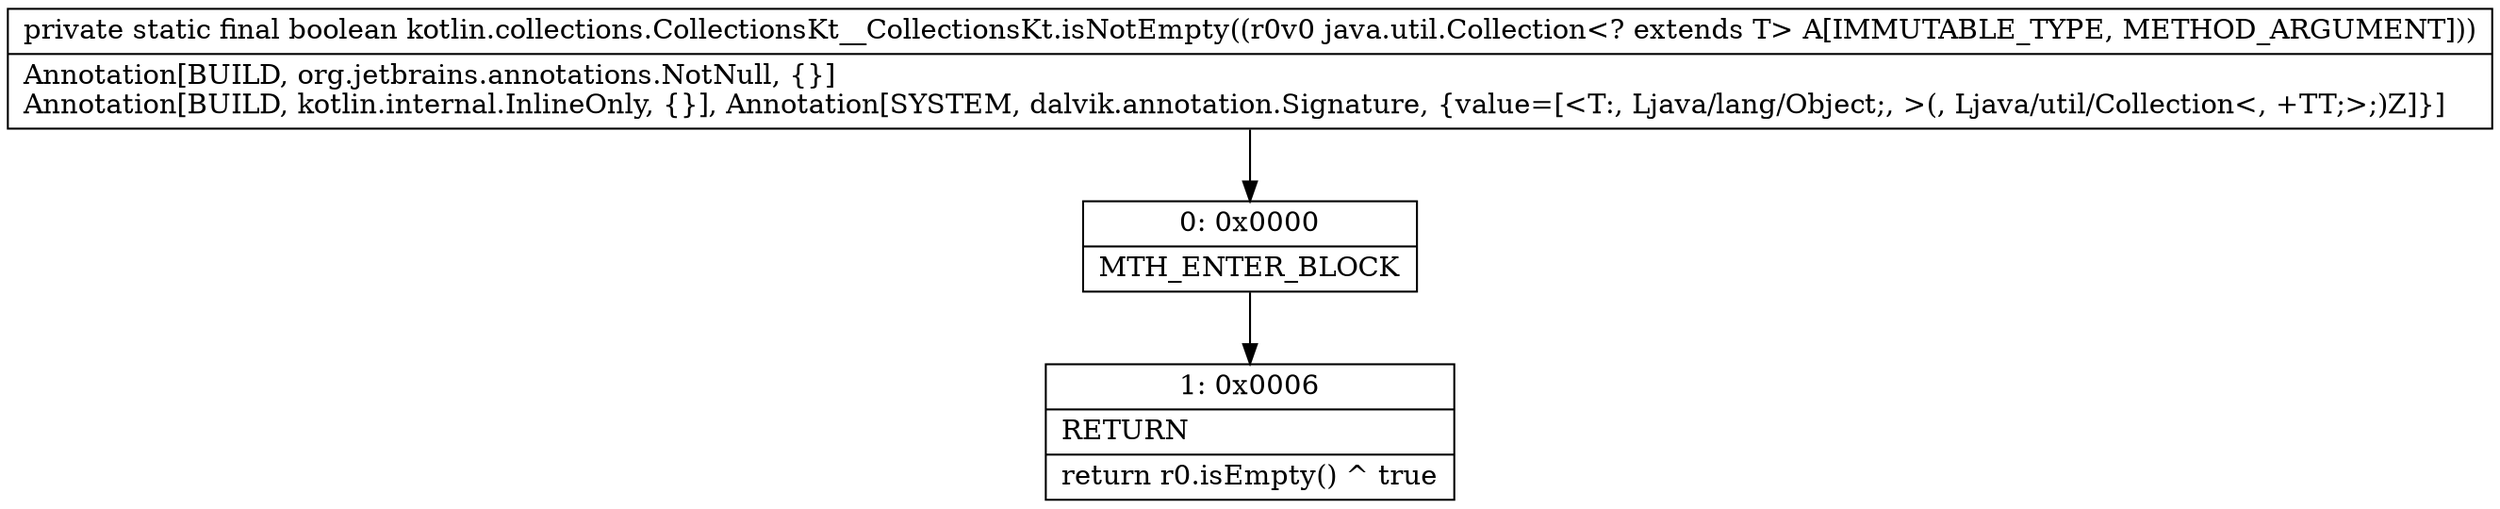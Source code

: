 digraph "CFG forkotlin.collections.CollectionsKt__CollectionsKt.isNotEmpty(Ljava\/util\/Collection;)Z" {
Node_0 [shape=record,label="{0\:\ 0x0000|MTH_ENTER_BLOCK\l}"];
Node_1 [shape=record,label="{1\:\ 0x0006|RETURN\l|return r0.isEmpty() ^ true\l}"];
MethodNode[shape=record,label="{private static final boolean kotlin.collections.CollectionsKt__CollectionsKt.isNotEmpty((r0v0 java.util.Collection\<? extends T\> A[IMMUTABLE_TYPE, METHOD_ARGUMENT]))  | Annotation[BUILD, org.jetbrains.annotations.NotNull, \{\}]\lAnnotation[BUILD, kotlin.internal.InlineOnly, \{\}], Annotation[SYSTEM, dalvik.annotation.Signature, \{value=[\<T:, Ljava\/lang\/Object;, \>(, Ljava\/util\/Collection\<, +TT;\>;)Z]\}]\l}"];
MethodNode -> Node_0;
Node_0 -> Node_1;
}

